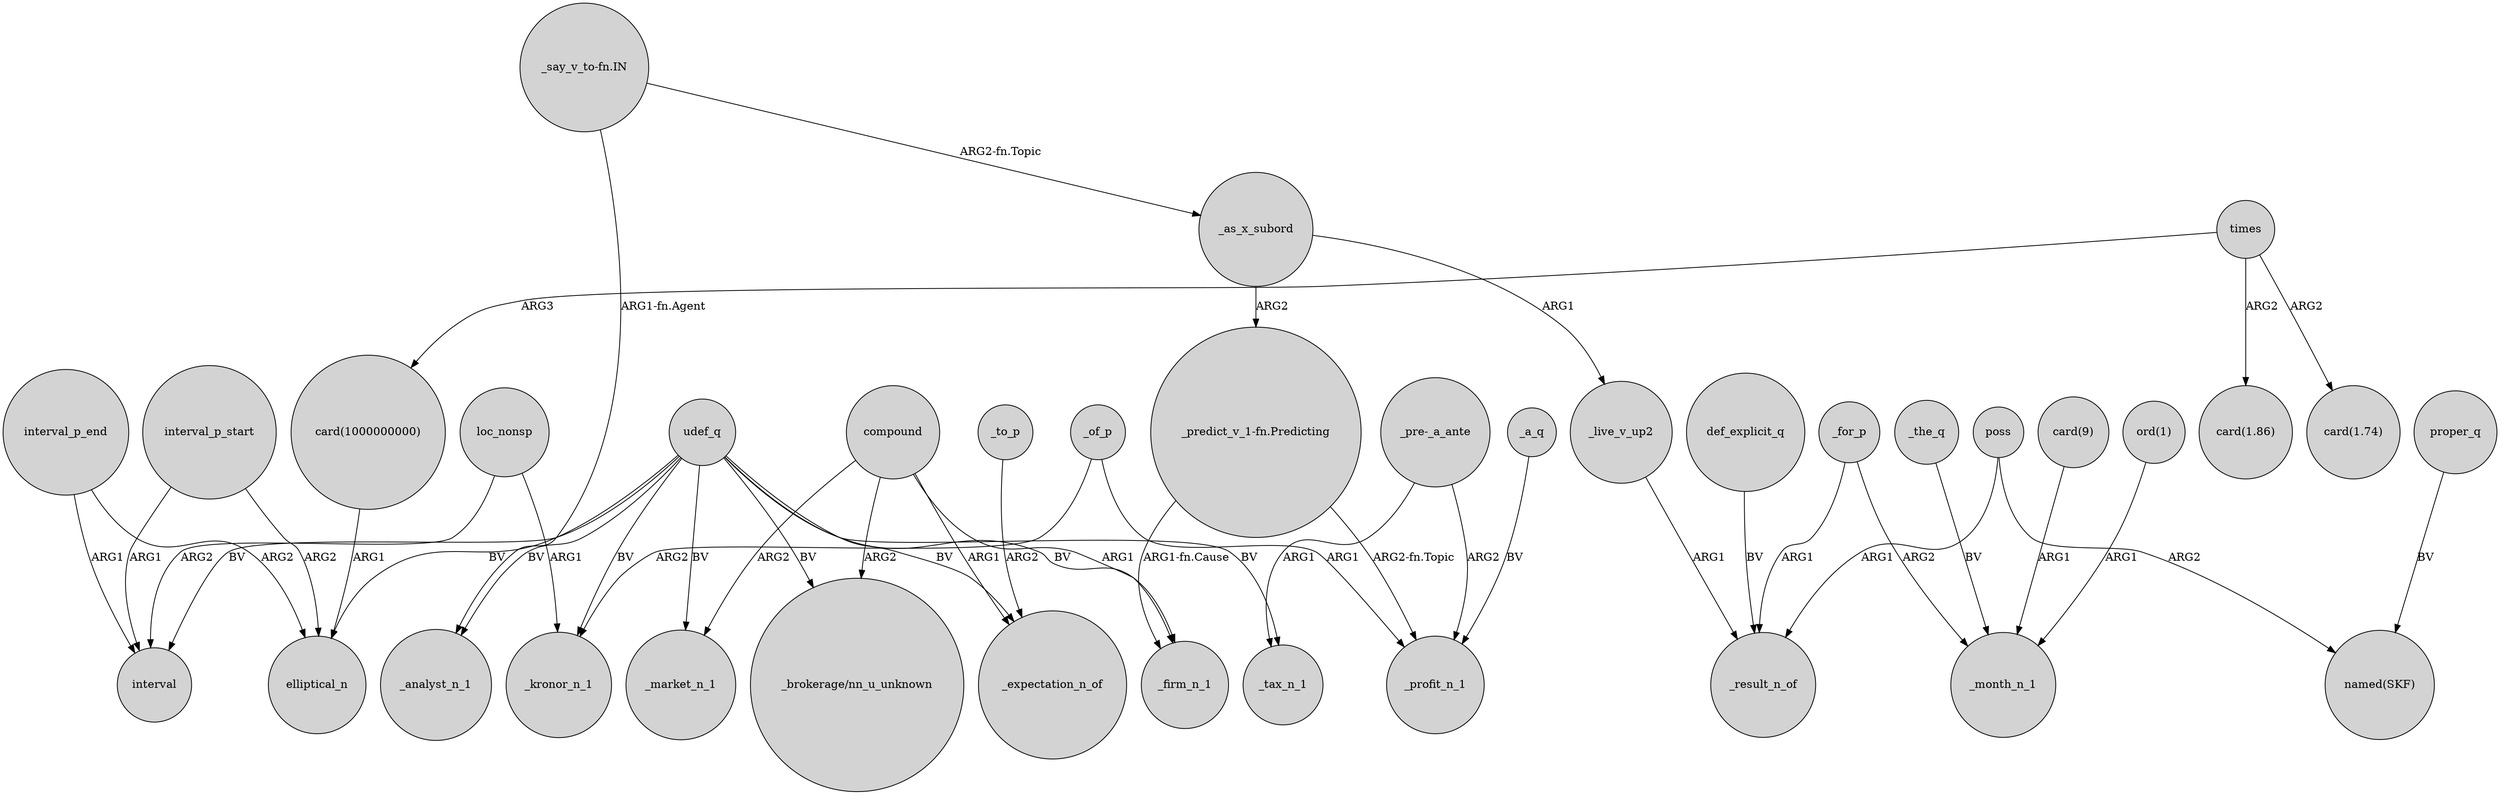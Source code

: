 digraph {
	node [shape=circle style=filled]
	compound -> _market_n_1 [label=ARG2]
	_for_p -> _month_n_1 [label=ARG2]
	def_explicit_q -> _result_n_of [label=BV]
	loc_nonsp -> interval [label=ARG2]
	_to_p -> _expectation_n_of [label=ARG2]
	udef_q -> elliptical_n [label=BV]
	compound -> _expectation_n_of [label=ARG1]
	poss -> "named(SKF)" [label=ARG2]
	_for_p -> _result_n_of [label=ARG1]
	udef_q -> _firm_n_1 [label=BV]
	interval_p_end -> elliptical_n [label=ARG2]
	"card(1000000000)" -> elliptical_n [label=ARG1]
	udef_q -> interval [label=BV]
	"_pre-_a_ante" -> _tax_n_1 [label=ARG1]
	udef_q -> _market_n_1 [label=BV]
	interval_p_start -> elliptical_n [label=ARG2]
	proper_q -> "named(SKF)" [label=BV]
	compound -> "_brokerage/nn_u_unknown" [label=ARG2]
	_a_q -> _profit_n_1 [label=BV]
	times -> "card(1.86)" [label=ARG2]
	"_predict_v_1-fn.Predicting" -> _firm_n_1 [label="ARG1-fn.Cause"]
	times -> "card(1000000000)" [label=ARG3]
	udef_q -> "_brokerage/nn_u_unknown" [label=BV]
	_live_v_up2 -> _result_n_of [label=ARG1]
	"_predict_v_1-fn.Predicting" -> _profit_n_1 [label="ARG2-fn.Topic"]
	_the_q -> _month_n_1 [label=BV]
	udef_q -> _tax_n_1 [label=BV]
	_of_p -> _profit_n_1 [label=ARG1]
	interval_p_start -> interval [label=ARG1]
	"_say_v_to-fn.IN" -> _analyst_n_1 [label="ARG1-fn.Agent"]
	"card(9)" -> _month_n_1 [label=ARG1]
	_of_p -> _kronor_n_1 [label=ARG2]
	_as_x_subord -> "_predict_v_1-fn.Predicting" [label=ARG2]
	_as_x_subord -> _live_v_up2 [label=ARG1]
	"_say_v_to-fn.IN" -> _as_x_subord [label="ARG2-fn.Topic"]
	compound -> _firm_n_1 [label=ARG1]
	poss -> _result_n_of [label=ARG1]
	loc_nonsp -> _kronor_n_1 [label=ARG1]
	interval_p_end -> interval [label=ARG1]
	udef_q -> _analyst_n_1 [label=BV]
	udef_q -> _kronor_n_1 [label=BV]
	"ord(1)" -> _month_n_1 [label=ARG1]
	times -> "card(1.74)" [label=ARG2]
	udef_q -> _expectation_n_of [label=BV]
	"_pre-_a_ante" -> _profit_n_1 [label=ARG2]
}
